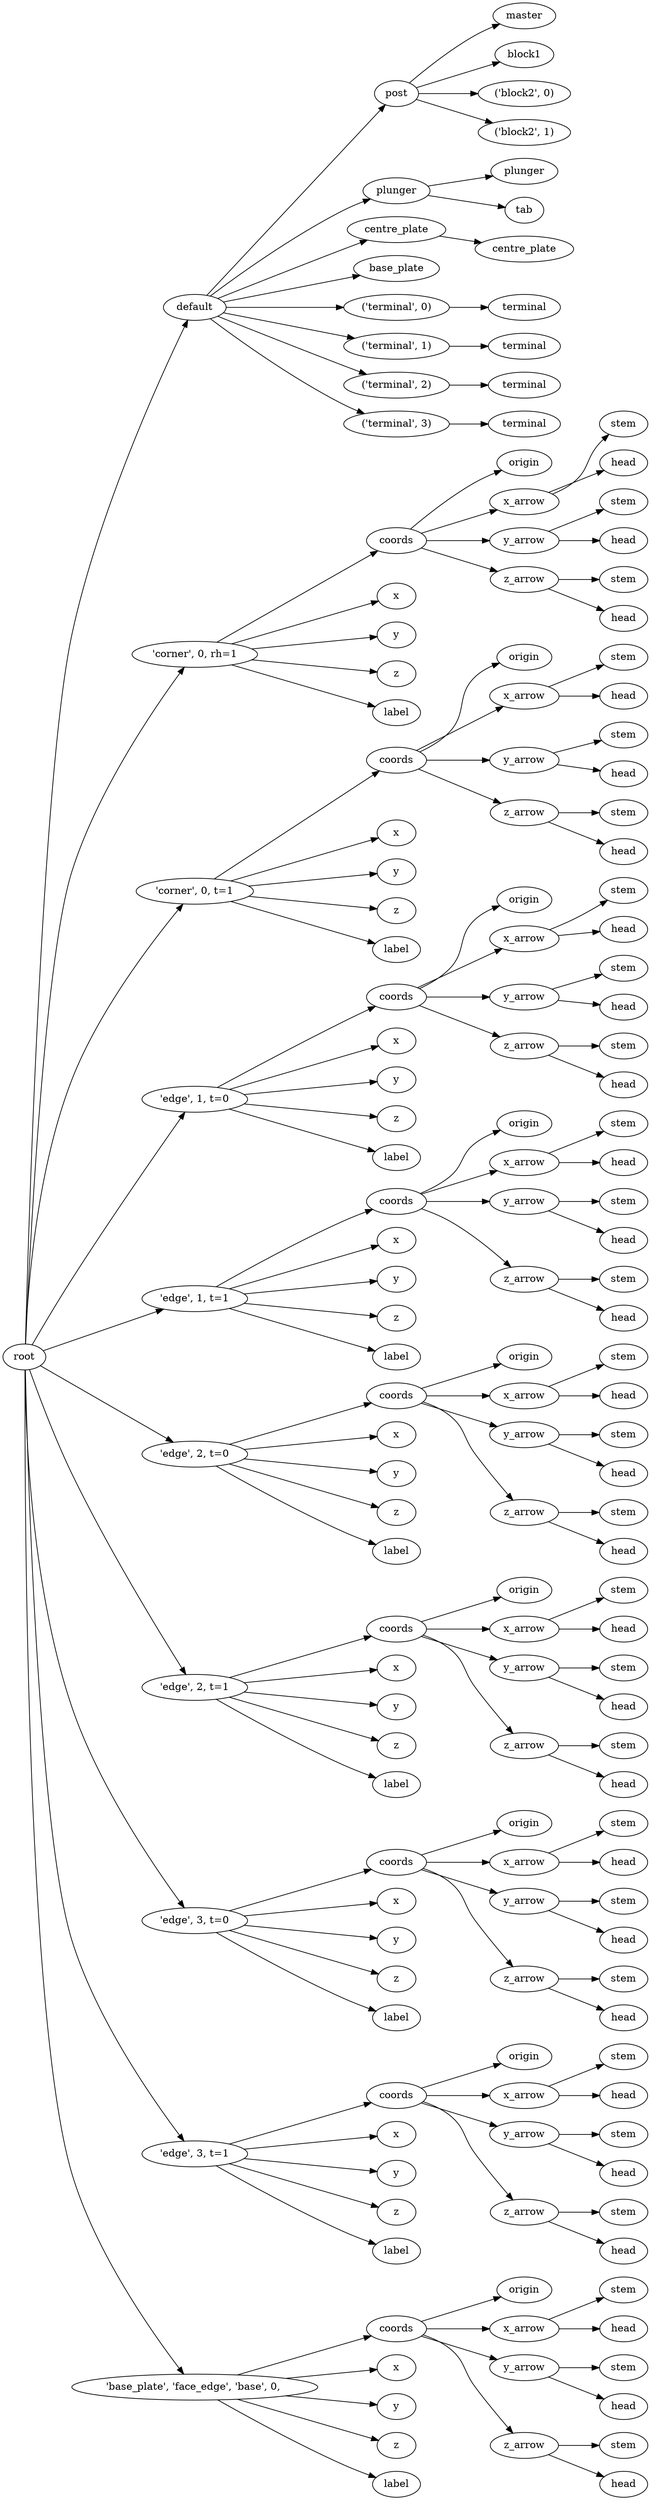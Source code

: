 digraph default {
	graph [rankdir=LR]
	root_65 [label=root href="javascript:s=&quot;\(\)\nNone&quot;; console.log(s); alert(s);"]
	default_66 [label=default href="javascript:s=&quot;\(&#x27;default&#x27;,\)\nTactileEvq&quot;; console.log(s); alert(s);" tooltip=TactileEvq]
	post_67 [label=post href="javascript:s=&quot;\(&#x27;default&#x27;,\ &#x27;post&#x27;\)\nPostOutline&quot;; console.log(s); alert(s);" tooltip=PostOutline]
	master_68 [label=master href="javascript:s=&quot;\(&#x27;default&#x27;,\ &#x27;post&#x27;,\ &#x27;master&#x27;\)\nCylinder&quot;; console.log(s); alert(s);" tooltip=Cylinder]
	block1_69 [label=block1 href="javascript:s=&quot;\(&#x27;default&#x27;,\ &#x27;post&#x27;,\ &#x27;block1&#x27;\)\nBox&quot;; console.log(s); alert(s);" tooltip=Box]
	block2_70 [label="\('block2',\ 0\)" href="javascript:s=&quot;\(&#x27;default&#x27;,\ &#x27;post&#x27;,\ \(&#x27;block2&#x27;,\ 0\)\)\nBox&quot;; console.log(s); alert(s);" tooltip=Box]
	block2_71 [label="\('block2',\ 1\)" href="javascript:s=&quot;\(&#x27;default&#x27;,\ &#x27;post&#x27;,\ \(&#x27;block2&#x27;,\ 1\)\)\nBox&quot;; console.log(s); alert(s);" tooltip=Box]
	plunger_72 [label=plunger href="javascript:s=&quot;\(&#x27;default&#x27;,\ &#x27;plunger&#x27;\)\nPlunger&quot;; console.log(s); alert(s);" tooltip=Plunger]
	plunger_73 [label=plunger href="javascript:s=&quot;\(&#x27;default&#x27;,\ &#x27;plunger&#x27;,\ &#x27;plunger&#x27;\)\nCylinder&quot;; console.log(s); alert(s);" tooltip=Cylinder]
	tab_74 [label=tab href="javascript:s=&quot;\(&#x27;default&#x27;,\ &#x27;plunger&#x27;,\ &#x27;tab&#x27;\)\nBox&quot;; console.log(s); alert(s);" tooltip=Box]
	centre_plate_75 [label=centre_plate href="javascript:s=&quot;\(&#x27;default&#x27;,\ &#x27;centre_plate&#x27;\)\nCentrePlate&quot;; console.log(s); alert(s);" tooltip=CentrePlate]
	centre_plate_76 [label=centre_plate href="javascript:s=&quot;\(&#x27;default&#x27;,\ &#x27;centre_plate&#x27;,\ &#x27;centre_plate&#x27;\)\nLinearExtrude&quot;; console.log(s); alert(s);" tooltip=LinearExtrude]
	base_plate_77 [label=base_plate href="javascript:s=&quot;\(&#x27;default&#x27;,\ &#x27;base_plate&#x27;\)\nBox&quot;; console.log(s); alert(s);" tooltip=Box]
	terminal_78 [label="\('terminal',\ 0\)" href="javascript:s=&quot;\(&#x27;default&#x27;,\ \(&#x27;terminal&#x27;,\ 0\)\)\nEvqTerminal&quot;; console.log(s); alert(s);" tooltip=EvqTerminal]
	terminal_79 [label=terminal href="javascript:s=&quot;\(&#x27;default&#x27;,\ \(&#x27;terminal&#x27;,\ 0\),\ &#x27;terminal&#x27;\)\nBox&quot;; console.log(s); alert(s);" tooltip=Box]
	terminal_80 [label="\('terminal',\ 1\)" href="javascript:s=&quot;\(&#x27;default&#x27;,\ \(&#x27;terminal&#x27;,\ 1\)\)\nEvqTerminal&quot;; console.log(s); alert(s);" tooltip=EvqTerminal]
	terminal_81 [label=terminal href="javascript:s=&quot;\(&#x27;default&#x27;,\ \(&#x27;terminal&#x27;,\ 1\),\ &#x27;terminal&#x27;\)\nBox&quot;; console.log(s); alert(s);" tooltip=Box]
	terminal_82 [label="\('terminal',\ 2\)" href="javascript:s=&quot;\(&#x27;default&#x27;,\ \(&#x27;terminal&#x27;,\ 2\)\)\nEvqTerminal&quot;; console.log(s); alert(s);" tooltip=EvqTerminal]
	terminal_83 [label=terminal href="javascript:s=&quot;\(&#x27;default&#x27;,\ \(&#x27;terminal&#x27;,\ 2\),\ &#x27;terminal&#x27;\)\nBox&quot;; console.log(s); alert(s);" tooltip=Box]
	terminal_84 [label="\('terminal',\ 3\)" href="javascript:s=&quot;\(&#x27;default&#x27;,\ \(&#x27;terminal&#x27;,\ 3\)\)\nEvqTerminal&quot;; console.log(s); alert(s);" tooltip=EvqTerminal]
	terminal_85 [label=terminal href="javascript:s=&quot;\(&#x27;default&#x27;,\ \(&#x27;terminal&#x27;,\ 3\),\ &#x27;terminal&#x27;\)\nBox&quot;; console.log(s); alert(s);" tooltip=Box]
	86 [label="'corner',\ 0,\ rh=1" href="javascript:s=&quot;\(&quot;&#x27;corner&#x27;,\ 0,\ rh=1&quot;,\)\nAnnotatedCoordinates&quot;; console.log(s); alert(s);" tooltip=AnnotatedCoordinates]
	coords_87 [label=coords href="javascript:s=&quot;\(&quot;&#x27;corner&#x27;,\ 0,\ rh=1&quot;,\ &#x27;coords&#x27;\)\nCoordinates&quot;; console.log(s); alert(s);" tooltip=Coordinates]
	origin_88 [label=origin href="javascript:s=&quot;\(&quot;&#x27;corner&#x27;,\ 0,\ rh=1&quot;,\ &#x27;coords&#x27;,\ &#x27;origin&#x27;\)\nCoordinatesCage&quot;; console.log(s); alert(s);" tooltip=CoordinatesCage]
	x_arrow_89 [label=x_arrow href="javascript:s=&quot;\(&quot;&#x27;corner&#x27;,\ 0,\ rh=1&quot;,\ &#x27;coords&#x27;,\ &#x27;x_arrow&#x27;\)\nArrow&quot;; console.log(s); alert(s);" tooltip=Arrow]
	stem_90 [label=stem href="javascript:s=&quot;\(&quot;&#x27;corner&#x27;,\ 0,\ rh=1&quot;,\ &#x27;coords&#x27;,\ &#x27;x_arrow&#x27;,\ &#x27;stem&#x27;\)\nCone&quot;; console.log(s); alert(s);" tooltip=Cone]
	head_91 [label=head href="javascript:s=&quot;\(&quot;&#x27;corner&#x27;,\ 0,\ rh=1&quot;,\ &#x27;coords&#x27;,\ &#x27;x_arrow&#x27;,\ &#x27;head&#x27;\)\nCone&quot;; console.log(s); alert(s);" tooltip=Cone]
	y_arrow_92 [label=y_arrow href="javascript:s=&quot;\(&quot;&#x27;corner&#x27;,\ 0,\ rh=1&quot;,\ &#x27;coords&#x27;,\ &#x27;y_arrow&#x27;\)\nArrow&quot;; console.log(s); alert(s);" tooltip=Arrow]
	stem_93 [label=stem href="javascript:s=&quot;\(&quot;&#x27;corner&#x27;,\ 0,\ rh=1&quot;,\ &#x27;coords&#x27;,\ &#x27;y_arrow&#x27;,\ &#x27;stem&#x27;\)\nCone&quot;; console.log(s); alert(s);" tooltip=Cone]
	head_94 [label=head href="javascript:s=&quot;\(&quot;&#x27;corner&#x27;,\ 0,\ rh=1&quot;,\ &#x27;coords&#x27;,\ &#x27;y_arrow&#x27;,\ &#x27;head&#x27;\)\nCone&quot;; console.log(s); alert(s);" tooltip=Cone]
	z_arrow_95 [label=z_arrow href="javascript:s=&quot;\(&quot;&#x27;corner&#x27;,\ 0,\ rh=1&quot;,\ &#x27;coords&#x27;,\ &#x27;z_arrow&#x27;\)\nArrow&quot;; console.log(s); alert(s);" tooltip=Arrow]
	stem_96 [label=stem href="javascript:s=&quot;\(&quot;&#x27;corner&#x27;,\ 0,\ rh=1&quot;,\ &#x27;coords&#x27;,\ &#x27;z_arrow&#x27;,\ &#x27;stem&#x27;\)\nCone&quot;; console.log(s); alert(s);" tooltip=Cone]
	head_97 [label=head href="javascript:s=&quot;\(&quot;&#x27;corner&#x27;,\ 0,\ rh=1&quot;,\ &#x27;coords&#x27;,\ &#x27;z_arrow&#x27;,\ &#x27;head&#x27;\)\nCone&quot;; console.log(s); alert(s);" tooltip=Cone]
	x_98 [label=x href="javascript:s=&quot;\(&quot;&#x27;corner&#x27;,\ 0,\ rh=1&quot;,\ &#x27;x&#x27;\)\nText&quot;; console.log(s); alert(s);" tooltip=Text]
	y_99 [label=y href="javascript:s=&quot;\(&quot;&#x27;corner&#x27;,\ 0,\ rh=1&quot;,\ &#x27;y&#x27;\)\nText&quot;; console.log(s); alert(s);" tooltip=Text]
	z_100 [label=z href="javascript:s=&quot;\(&quot;&#x27;corner&#x27;,\ 0,\ rh=1&quot;,\ &#x27;z&#x27;\)\nText&quot;; console.log(s); alert(s);" tooltip=Text]
	label_101 [label=label href="javascript:s=&quot;\(&quot;&#x27;corner&#x27;,\ 0,\ rh=1&quot;,\ &#x27;label&#x27;\)\nText&quot;; console.log(s); alert(s);" tooltip=Text]
	102 [label="'corner',\ 0,\ t=1" href="javascript:s=&quot;\(&quot;&#x27;corner&#x27;,\ 0,\ t=1&quot;,\)\nAnnotatedCoordinates&quot;; console.log(s); alert(s);" tooltip=AnnotatedCoordinates]
	coords_103 [label=coords href="javascript:s=&quot;\(&quot;&#x27;corner&#x27;,\ 0,\ t=1&quot;,\ &#x27;coords&#x27;\)\nCoordinates&quot;; console.log(s); alert(s);" tooltip=Coordinates]
	origin_104 [label=origin href="javascript:s=&quot;\(&quot;&#x27;corner&#x27;,\ 0,\ t=1&quot;,\ &#x27;coords&#x27;,\ &#x27;origin&#x27;\)\nCoordinatesCage&quot;; console.log(s); alert(s);" tooltip=CoordinatesCage]
	x_arrow_105 [label=x_arrow href="javascript:s=&quot;\(&quot;&#x27;corner&#x27;,\ 0,\ t=1&quot;,\ &#x27;coords&#x27;,\ &#x27;x_arrow&#x27;\)\nArrow&quot;; console.log(s); alert(s);" tooltip=Arrow]
	stem_106 [label=stem href="javascript:s=&quot;\(&quot;&#x27;corner&#x27;,\ 0,\ t=1&quot;,\ &#x27;coords&#x27;,\ &#x27;x_arrow&#x27;,\ &#x27;stem&#x27;\)\nCone&quot;; console.log(s); alert(s);" tooltip=Cone]
	head_107 [label=head href="javascript:s=&quot;\(&quot;&#x27;corner&#x27;,\ 0,\ t=1&quot;,\ &#x27;coords&#x27;,\ &#x27;x_arrow&#x27;,\ &#x27;head&#x27;\)\nCone&quot;; console.log(s); alert(s);" tooltip=Cone]
	y_arrow_108 [label=y_arrow href="javascript:s=&quot;\(&quot;&#x27;corner&#x27;,\ 0,\ t=1&quot;,\ &#x27;coords&#x27;,\ &#x27;y_arrow&#x27;\)\nArrow&quot;; console.log(s); alert(s);" tooltip=Arrow]
	stem_109 [label=stem href="javascript:s=&quot;\(&quot;&#x27;corner&#x27;,\ 0,\ t=1&quot;,\ &#x27;coords&#x27;,\ &#x27;y_arrow&#x27;,\ &#x27;stem&#x27;\)\nCone&quot;; console.log(s); alert(s);" tooltip=Cone]
	head_110 [label=head href="javascript:s=&quot;\(&quot;&#x27;corner&#x27;,\ 0,\ t=1&quot;,\ &#x27;coords&#x27;,\ &#x27;y_arrow&#x27;,\ &#x27;head&#x27;\)\nCone&quot;; console.log(s); alert(s);" tooltip=Cone]
	z_arrow_111 [label=z_arrow href="javascript:s=&quot;\(&quot;&#x27;corner&#x27;,\ 0,\ t=1&quot;,\ &#x27;coords&#x27;,\ &#x27;z_arrow&#x27;\)\nArrow&quot;; console.log(s); alert(s);" tooltip=Arrow]
	stem_112 [label=stem href="javascript:s=&quot;\(&quot;&#x27;corner&#x27;,\ 0,\ t=1&quot;,\ &#x27;coords&#x27;,\ &#x27;z_arrow&#x27;,\ &#x27;stem&#x27;\)\nCone&quot;; console.log(s); alert(s);" tooltip=Cone]
	head_113 [label=head href="javascript:s=&quot;\(&quot;&#x27;corner&#x27;,\ 0,\ t=1&quot;,\ &#x27;coords&#x27;,\ &#x27;z_arrow&#x27;,\ &#x27;head&#x27;\)\nCone&quot;; console.log(s); alert(s);" tooltip=Cone]
	x_114 [label=x href="javascript:s=&quot;\(&quot;&#x27;corner&#x27;,\ 0,\ t=1&quot;,\ &#x27;x&#x27;\)\nText&quot;; console.log(s); alert(s);" tooltip=Text]
	y_115 [label=y href="javascript:s=&quot;\(&quot;&#x27;corner&#x27;,\ 0,\ t=1&quot;,\ &#x27;y&#x27;\)\nText&quot;; console.log(s); alert(s);" tooltip=Text]
	z_116 [label=z href="javascript:s=&quot;\(&quot;&#x27;corner&#x27;,\ 0,\ t=1&quot;,\ &#x27;z&#x27;\)\nText&quot;; console.log(s); alert(s);" tooltip=Text]
	label_117 [label=label href="javascript:s=&quot;\(&quot;&#x27;corner&#x27;,\ 0,\ t=1&quot;,\ &#x27;label&#x27;\)\nText&quot;; console.log(s); alert(s);" tooltip=Text]
	118 [label="'edge',\ 1,\ t=0" href="javascript:s=&quot;\(&quot;&#x27;edge&#x27;,\ 1,\ t=0&quot;,\)\nAnnotatedCoordinates&quot;; console.log(s); alert(s);" tooltip=AnnotatedCoordinates]
	coords_119 [label=coords href="javascript:s=&quot;\(&quot;&#x27;edge&#x27;,\ 1,\ t=0&quot;,\ &#x27;coords&#x27;\)\nCoordinates&quot;; console.log(s); alert(s);" tooltip=Coordinates]
	origin_120 [label=origin href="javascript:s=&quot;\(&quot;&#x27;edge&#x27;,\ 1,\ t=0&quot;,\ &#x27;coords&#x27;,\ &#x27;origin&#x27;\)\nCoordinatesCage&quot;; console.log(s); alert(s);" tooltip=CoordinatesCage]
	x_arrow_121 [label=x_arrow href="javascript:s=&quot;\(&quot;&#x27;edge&#x27;,\ 1,\ t=0&quot;,\ &#x27;coords&#x27;,\ &#x27;x_arrow&#x27;\)\nArrow&quot;; console.log(s); alert(s);" tooltip=Arrow]
	stem_122 [label=stem href="javascript:s=&quot;\(&quot;&#x27;edge&#x27;,\ 1,\ t=0&quot;,\ &#x27;coords&#x27;,\ &#x27;x_arrow&#x27;,\ &#x27;stem&#x27;\)\nCone&quot;; console.log(s); alert(s);" tooltip=Cone]
	head_123 [label=head href="javascript:s=&quot;\(&quot;&#x27;edge&#x27;,\ 1,\ t=0&quot;,\ &#x27;coords&#x27;,\ &#x27;x_arrow&#x27;,\ &#x27;head&#x27;\)\nCone&quot;; console.log(s); alert(s);" tooltip=Cone]
	y_arrow_124 [label=y_arrow href="javascript:s=&quot;\(&quot;&#x27;edge&#x27;,\ 1,\ t=0&quot;,\ &#x27;coords&#x27;,\ &#x27;y_arrow&#x27;\)\nArrow&quot;; console.log(s); alert(s);" tooltip=Arrow]
	stem_125 [label=stem href="javascript:s=&quot;\(&quot;&#x27;edge&#x27;,\ 1,\ t=0&quot;,\ &#x27;coords&#x27;,\ &#x27;y_arrow&#x27;,\ &#x27;stem&#x27;\)\nCone&quot;; console.log(s); alert(s);" tooltip=Cone]
	head_126 [label=head href="javascript:s=&quot;\(&quot;&#x27;edge&#x27;,\ 1,\ t=0&quot;,\ &#x27;coords&#x27;,\ &#x27;y_arrow&#x27;,\ &#x27;head&#x27;\)\nCone&quot;; console.log(s); alert(s);" tooltip=Cone]
	z_arrow_127 [label=z_arrow href="javascript:s=&quot;\(&quot;&#x27;edge&#x27;,\ 1,\ t=0&quot;,\ &#x27;coords&#x27;,\ &#x27;z_arrow&#x27;\)\nArrow&quot;; console.log(s); alert(s);" tooltip=Arrow]
	stem_128 [label=stem href="javascript:s=&quot;\(&quot;&#x27;edge&#x27;,\ 1,\ t=0&quot;,\ &#x27;coords&#x27;,\ &#x27;z_arrow&#x27;,\ &#x27;stem&#x27;\)\nCone&quot;; console.log(s); alert(s);" tooltip=Cone]
	head_129 [label=head href="javascript:s=&quot;\(&quot;&#x27;edge&#x27;,\ 1,\ t=0&quot;,\ &#x27;coords&#x27;,\ &#x27;z_arrow&#x27;,\ &#x27;head&#x27;\)\nCone&quot;; console.log(s); alert(s);" tooltip=Cone]
	x_130 [label=x href="javascript:s=&quot;\(&quot;&#x27;edge&#x27;,\ 1,\ t=0&quot;,\ &#x27;x&#x27;\)\nText&quot;; console.log(s); alert(s);" tooltip=Text]
	y_131 [label=y href="javascript:s=&quot;\(&quot;&#x27;edge&#x27;,\ 1,\ t=0&quot;,\ &#x27;y&#x27;\)\nText&quot;; console.log(s); alert(s);" tooltip=Text]
	z_132 [label=z href="javascript:s=&quot;\(&quot;&#x27;edge&#x27;,\ 1,\ t=0&quot;,\ &#x27;z&#x27;\)\nText&quot;; console.log(s); alert(s);" tooltip=Text]
	label_133 [label=label href="javascript:s=&quot;\(&quot;&#x27;edge&#x27;,\ 1,\ t=0&quot;,\ &#x27;label&#x27;\)\nText&quot;; console.log(s); alert(s);" tooltip=Text]
	134 [label="'edge',\ 1,\ t=1" href="javascript:s=&quot;\(&quot;&#x27;edge&#x27;,\ 1,\ t=1&quot;,\)\nAnnotatedCoordinates&quot;; console.log(s); alert(s);" tooltip=AnnotatedCoordinates]
	coords_135 [label=coords href="javascript:s=&quot;\(&quot;&#x27;edge&#x27;,\ 1,\ t=1&quot;,\ &#x27;coords&#x27;\)\nCoordinates&quot;; console.log(s); alert(s);" tooltip=Coordinates]
	origin_136 [label=origin href="javascript:s=&quot;\(&quot;&#x27;edge&#x27;,\ 1,\ t=1&quot;,\ &#x27;coords&#x27;,\ &#x27;origin&#x27;\)\nCoordinatesCage&quot;; console.log(s); alert(s);" tooltip=CoordinatesCage]
	x_arrow_137 [label=x_arrow href="javascript:s=&quot;\(&quot;&#x27;edge&#x27;,\ 1,\ t=1&quot;,\ &#x27;coords&#x27;,\ &#x27;x_arrow&#x27;\)\nArrow&quot;; console.log(s); alert(s);" tooltip=Arrow]
	stem_138 [label=stem href="javascript:s=&quot;\(&quot;&#x27;edge&#x27;,\ 1,\ t=1&quot;,\ &#x27;coords&#x27;,\ &#x27;x_arrow&#x27;,\ &#x27;stem&#x27;\)\nCone&quot;; console.log(s); alert(s);" tooltip=Cone]
	head_139 [label=head href="javascript:s=&quot;\(&quot;&#x27;edge&#x27;,\ 1,\ t=1&quot;,\ &#x27;coords&#x27;,\ &#x27;x_arrow&#x27;,\ &#x27;head&#x27;\)\nCone&quot;; console.log(s); alert(s);" tooltip=Cone]
	y_arrow_140 [label=y_arrow href="javascript:s=&quot;\(&quot;&#x27;edge&#x27;,\ 1,\ t=1&quot;,\ &#x27;coords&#x27;,\ &#x27;y_arrow&#x27;\)\nArrow&quot;; console.log(s); alert(s);" tooltip=Arrow]
	stem_141 [label=stem href="javascript:s=&quot;\(&quot;&#x27;edge&#x27;,\ 1,\ t=1&quot;,\ &#x27;coords&#x27;,\ &#x27;y_arrow&#x27;,\ &#x27;stem&#x27;\)\nCone&quot;; console.log(s); alert(s);" tooltip=Cone]
	head_142 [label=head href="javascript:s=&quot;\(&quot;&#x27;edge&#x27;,\ 1,\ t=1&quot;,\ &#x27;coords&#x27;,\ &#x27;y_arrow&#x27;,\ &#x27;head&#x27;\)\nCone&quot;; console.log(s); alert(s);" tooltip=Cone]
	z_arrow_143 [label=z_arrow href="javascript:s=&quot;\(&quot;&#x27;edge&#x27;,\ 1,\ t=1&quot;,\ &#x27;coords&#x27;,\ &#x27;z_arrow&#x27;\)\nArrow&quot;; console.log(s); alert(s);" tooltip=Arrow]
	stem_144 [label=stem href="javascript:s=&quot;\(&quot;&#x27;edge&#x27;,\ 1,\ t=1&quot;,\ &#x27;coords&#x27;,\ &#x27;z_arrow&#x27;,\ &#x27;stem&#x27;\)\nCone&quot;; console.log(s); alert(s);" tooltip=Cone]
	head_145 [label=head href="javascript:s=&quot;\(&quot;&#x27;edge&#x27;,\ 1,\ t=1&quot;,\ &#x27;coords&#x27;,\ &#x27;z_arrow&#x27;,\ &#x27;head&#x27;\)\nCone&quot;; console.log(s); alert(s);" tooltip=Cone]
	x_146 [label=x href="javascript:s=&quot;\(&quot;&#x27;edge&#x27;,\ 1,\ t=1&quot;,\ &#x27;x&#x27;\)\nText&quot;; console.log(s); alert(s);" tooltip=Text]
	y_147 [label=y href="javascript:s=&quot;\(&quot;&#x27;edge&#x27;,\ 1,\ t=1&quot;,\ &#x27;y&#x27;\)\nText&quot;; console.log(s); alert(s);" tooltip=Text]
	z_148 [label=z href="javascript:s=&quot;\(&quot;&#x27;edge&#x27;,\ 1,\ t=1&quot;,\ &#x27;z&#x27;\)\nText&quot;; console.log(s); alert(s);" tooltip=Text]
	label_149 [label=label href="javascript:s=&quot;\(&quot;&#x27;edge&#x27;,\ 1,\ t=1&quot;,\ &#x27;label&#x27;\)\nText&quot;; console.log(s); alert(s);" tooltip=Text]
	150 [label="'edge',\ 2,\ t=0" href="javascript:s=&quot;\(&quot;&#x27;edge&#x27;,\ 2,\ t=0&quot;,\)\nAnnotatedCoordinates&quot;; console.log(s); alert(s);" tooltip=AnnotatedCoordinates]
	coords_151 [label=coords href="javascript:s=&quot;\(&quot;&#x27;edge&#x27;,\ 2,\ t=0&quot;,\ &#x27;coords&#x27;\)\nCoordinates&quot;; console.log(s); alert(s);" tooltip=Coordinates]
	origin_152 [label=origin href="javascript:s=&quot;\(&quot;&#x27;edge&#x27;,\ 2,\ t=0&quot;,\ &#x27;coords&#x27;,\ &#x27;origin&#x27;\)\nCoordinatesCage&quot;; console.log(s); alert(s);" tooltip=CoordinatesCage]
	x_arrow_153 [label=x_arrow href="javascript:s=&quot;\(&quot;&#x27;edge&#x27;,\ 2,\ t=0&quot;,\ &#x27;coords&#x27;,\ &#x27;x_arrow&#x27;\)\nArrow&quot;; console.log(s); alert(s);" tooltip=Arrow]
	stem_154 [label=stem href="javascript:s=&quot;\(&quot;&#x27;edge&#x27;,\ 2,\ t=0&quot;,\ &#x27;coords&#x27;,\ &#x27;x_arrow&#x27;,\ &#x27;stem&#x27;\)\nCone&quot;; console.log(s); alert(s);" tooltip=Cone]
	head_155 [label=head href="javascript:s=&quot;\(&quot;&#x27;edge&#x27;,\ 2,\ t=0&quot;,\ &#x27;coords&#x27;,\ &#x27;x_arrow&#x27;,\ &#x27;head&#x27;\)\nCone&quot;; console.log(s); alert(s);" tooltip=Cone]
	y_arrow_156 [label=y_arrow href="javascript:s=&quot;\(&quot;&#x27;edge&#x27;,\ 2,\ t=0&quot;,\ &#x27;coords&#x27;,\ &#x27;y_arrow&#x27;\)\nArrow&quot;; console.log(s); alert(s);" tooltip=Arrow]
	stem_157 [label=stem href="javascript:s=&quot;\(&quot;&#x27;edge&#x27;,\ 2,\ t=0&quot;,\ &#x27;coords&#x27;,\ &#x27;y_arrow&#x27;,\ &#x27;stem&#x27;\)\nCone&quot;; console.log(s); alert(s);" tooltip=Cone]
	head_158 [label=head href="javascript:s=&quot;\(&quot;&#x27;edge&#x27;,\ 2,\ t=0&quot;,\ &#x27;coords&#x27;,\ &#x27;y_arrow&#x27;,\ &#x27;head&#x27;\)\nCone&quot;; console.log(s); alert(s);" tooltip=Cone]
	z_arrow_159 [label=z_arrow href="javascript:s=&quot;\(&quot;&#x27;edge&#x27;,\ 2,\ t=0&quot;,\ &#x27;coords&#x27;,\ &#x27;z_arrow&#x27;\)\nArrow&quot;; console.log(s); alert(s);" tooltip=Arrow]
	stem_160 [label=stem href="javascript:s=&quot;\(&quot;&#x27;edge&#x27;,\ 2,\ t=0&quot;,\ &#x27;coords&#x27;,\ &#x27;z_arrow&#x27;,\ &#x27;stem&#x27;\)\nCone&quot;; console.log(s); alert(s);" tooltip=Cone]
	head_161 [label=head href="javascript:s=&quot;\(&quot;&#x27;edge&#x27;,\ 2,\ t=0&quot;,\ &#x27;coords&#x27;,\ &#x27;z_arrow&#x27;,\ &#x27;head&#x27;\)\nCone&quot;; console.log(s); alert(s);" tooltip=Cone]
	x_162 [label=x href="javascript:s=&quot;\(&quot;&#x27;edge&#x27;,\ 2,\ t=0&quot;,\ &#x27;x&#x27;\)\nText&quot;; console.log(s); alert(s);" tooltip=Text]
	y_163 [label=y href="javascript:s=&quot;\(&quot;&#x27;edge&#x27;,\ 2,\ t=0&quot;,\ &#x27;y&#x27;\)\nText&quot;; console.log(s); alert(s);" tooltip=Text]
	z_164 [label=z href="javascript:s=&quot;\(&quot;&#x27;edge&#x27;,\ 2,\ t=0&quot;,\ &#x27;z&#x27;\)\nText&quot;; console.log(s); alert(s);" tooltip=Text]
	label_165 [label=label href="javascript:s=&quot;\(&quot;&#x27;edge&#x27;,\ 2,\ t=0&quot;,\ &#x27;label&#x27;\)\nText&quot;; console.log(s); alert(s);" tooltip=Text]
	166 [label="'edge',\ 2,\ t=1" href="javascript:s=&quot;\(&quot;&#x27;edge&#x27;,\ 2,\ t=1&quot;,\)\nAnnotatedCoordinates&quot;; console.log(s); alert(s);" tooltip=AnnotatedCoordinates]
	coords_167 [label=coords href="javascript:s=&quot;\(&quot;&#x27;edge&#x27;,\ 2,\ t=1&quot;,\ &#x27;coords&#x27;\)\nCoordinates&quot;; console.log(s); alert(s);" tooltip=Coordinates]
	origin_168 [label=origin href="javascript:s=&quot;\(&quot;&#x27;edge&#x27;,\ 2,\ t=1&quot;,\ &#x27;coords&#x27;,\ &#x27;origin&#x27;\)\nCoordinatesCage&quot;; console.log(s); alert(s);" tooltip=CoordinatesCage]
	x_arrow_169 [label=x_arrow href="javascript:s=&quot;\(&quot;&#x27;edge&#x27;,\ 2,\ t=1&quot;,\ &#x27;coords&#x27;,\ &#x27;x_arrow&#x27;\)\nArrow&quot;; console.log(s); alert(s);" tooltip=Arrow]
	stem_170 [label=stem href="javascript:s=&quot;\(&quot;&#x27;edge&#x27;,\ 2,\ t=1&quot;,\ &#x27;coords&#x27;,\ &#x27;x_arrow&#x27;,\ &#x27;stem&#x27;\)\nCone&quot;; console.log(s); alert(s);" tooltip=Cone]
	head_171 [label=head href="javascript:s=&quot;\(&quot;&#x27;edge&#x27;,\ 2,\ t=1&quot;,\ &#x27;coords&#x27;,\ &#x27;x_arrow&#x27;,\ &#x27;head&#x27;\)\nCone&quot;; console.log(s); alert(s);" tooltip=Cone]
	y_arrow_172 [label=y_arrow href="javascript:s=&quot;\(&quot;&#x27;edge&#x27;,\ 2,\ t=1&quot;,\ &#x27;coords&#x27;,\ &#x27;y_arrow&#x27;\)\nArrow&quot;; console.log(s); alert(s);" tooltip=Arrow]
	stem_173 [label=stem href="javascript:s=&quot;\(&quot;&#x27;edge&#x27;,\ 2,\ t=1&quot;,\ &#x27;coords&#x27;,\ &#x27;y_arrow&#x27;,\ &#x27;stem&#x27;\)\nCone&quot;; console.log(s); alert(s);" tooltip=Cone]
	head_174 [label=head href="javascript:s=&quot;\(&quot;&#x27;edge&#x27;,\ 2,\ t=1&quot;,\ &#x27;coords&#x27;,\ &#x27;y_arrow&#x27;,\ &#x27;head&#x27;\)\nCone&quot;; console.log(s); alert(s);" tooltip=Cone]
	z_arrow_175 [label=z_arrow href="javascript:s=&quot;\(&quot;&#x27;edge&#x27;,\ 2,\ t=1&quot;,\ &#x27;coords&#x27;,\ &#x27;z_arrow&#x27;\)\nArrow&quot;; console.log(s); alert(s);" tooltip=Arrow]
	stem_176 [label=stem href="javascript:s=&quot;\(&quot;&#x27;edge&#x27;,\ 2,\ t=1&quot;,\ &#x27;coords&#x27;,\ &#x27;z_arrow&#x27;,\ &#x27;stem&#x27;\)\nCone&quot;; console.log(s); alert(s);" tooltip=Cone]
	head_177 [label=head href="javascript:s=&quot;\(&quot;&#x27;edge&#x27;,\ 2,\ t=1&quot;,\ &#x27;coords&#x27;,\ &#x27;z_arrow&#x27;,\ &#x27;head&#x27;\)\nCone&quot;; console.log(s); alert(s);" tooltip=Cone]
	x_178 [label=x href="javascript:s=&quot;\(&quot;&#x27;edge&#x27;,\ 2,\ t=1&quot;,\ &#x27;x&#x27;\)\nText&quot;; console.log(s); alert(s);" tooltip=Text]
	y_179 [label=y href="javascript:s=&quot;\(&quot;&#x27;edge&#x27;,\ 2,\ t=1&quot;,\ &#x27;y&#x27;\)\nText&quot;; console.log(s); alert(s);" tooltip=Text]
	z_180 [label=z href="javascript:s=&quot;\(&quot;&#x27;edge&#x27;,\ 2,\ t=1&quot;,\ &#x27;z&#x27;\)\nText&quot;; console.log(s); alert(s);" tooltip=Text]
	label_181 [label=label href="javascript:s=&quot;\(&quot;&#x27;edge&#x27;,\ 2,\ t=1&quot;,\ &#x27;label&#x27;\)\nText&quot;; console.log(s); alert(s);" tooltip=Text]
	182 [label="'edge',\ 3,\ t=0" href="javascript:s=&quot;\(&quot;&#x27;edge&#x27;,\ 3,\ t=0&quot;,\)\nAnnotatedCoordinates&quot;; console.log(s); alert(s);" tooltip=AnnotatedCoordinates]
	coords_183 [label=coords href="javascript:s=&quot;\(&quot;&#x27;edge&#x27;,\ 3,\ t=0&quot;,\ &#x27;coords&#x27;\)\nCoordinates&quot;; console.log(s); alert(s);" tooltip=Coordinates]
	origin_184 [label=origin href="javascript:s=&quot;\(&quot;&#x27;edge&#x27;,\ 3,\ t=0&quot;,\ &#x27;coords&#x27;,\ &#x27;origin&#x27;\)\nCoordinatesCage&quot;; console.log(s); alert(s);" tooltip=CoordinatesCage]
	x_arrow_185 [label=x_arrow href="javascript:s=&quot;\(&quot;&#x27;edge&#x27;,\ 3,\ t=0&quot;,\ &#x27;coords&#x27;,\ &#x27;x_arrow&#x27;\)\nArrow&quot;; console.log(s); alert(s);" tooltip=Arrow]
	stem_186 [label=stem href="javascript:s=&quot;\(&quot;&#x27;edge&#x27;,\ 3,\ t=0&quot;,\ &#x27;coords&#x27;,\ &#x27;x_arrow&#x27;,\ &#x27;stem&#x27;\)\nCone&quot;; console.log(s); alert(s);" tooltip=Cone]
	head_187 [label=head href="javascript:s=&quot;\(&quot;&#x27;edge&#x27;,\ 3,\ t=0&quot;,\ &#x27;coords&#x27;,\ &#x27;x_arrow&#x27;,\ &#x27;head&#x27;\)\nCone&quot;; console.log(s); alert(s);" tooltip=Cone]
	y_arrow_188 [label=y_arrow href="javascript:s=&quot;\(&quot;&#x27;edge&#x27;,\ 3,\ t=0&quot;,\ &#x27;coords&#x27;,\ &#x27;y_arrow&#x27;\)\nArrow&quot;; console.log(s); alert(s);" tooltip=Arrow]
	stem_189 [label=stem href="javascript:s=&quot;\(&quot;&#x27;edge&#x27;,\ 3,\ t=0&quot;,\ &#x27;coords&#x27;,\ &#x27;y_arrow&#x27;,\ &#x27;stem&#x27;\)\nCone&quot;; console.log(s); alert(s);" tooltip=Cone]
	head_190 [label=head href="javascript:s=&quot;\(&quot;&#x27;edge&#x27;,\ 3,\ t=0&quot;,\ &#x27;coords&#x27;,\ &#x27;y_arrow&#x27;,\ &#x27;head&#x27;\)\nCone&quot;; console.log(s); alert(s);" tooltip=Cone]
	z_arrow_191 [label=z_arrow href="javascript:s=&quot;\(&quot;&#x27;edge&#x27;,\ 3,\ t=0&quot;,\ &#x27;coords&#x27;,\ &#x27;z_arrow&#x27;\)\nArrow&quot;; console.log(s); alert(s);" tooltip=Arrow]
	stem_192 [label=stem href="javascript:s=&quot;\(&quot;&#x27;edge&#x27;,\ 3,\ t=0&quot;,\ &#x27;coords&#x27;,\ &#x27;z_arrow&#x27;,\ &#x27;stem&#x27;\)\nCone&quot;; console.log(s); alert(s);" tooltip=Cone]
	head_193 [label=head href="javascript:s=&quot;\(&quot;&#x27;edge&#x27;,\ 3,\ t=0&quot;,\ &#x27;coords&#x27;,\ &#x27;z_arrow&#x27;,\ &#x27;head&#x27;\)\nCone&quot;; console.log(s); alert(s);" tooltip=Cone]
	x_194 [label=x href="javascript:s=&quot;\(&quot;&#x27;edge&#x27;,\ 3,\ t=0&quot;,\ &#x27;x&#x27;\)\nText&quot;; console.log(s); alert(s);" tooltip=Text]
	y_195 [label=y href="javascript:s=&quot;\(&quot;&#x27;edge&#x27;,\ 3,\ t=0&quot;,\ &#x27;y&#x27;\)\nText&quot;; console.log(s); alert(s);" tooltip=Text]
	z_196 [label=z href="javascript:s=&quot;\(&quot;&#x27;edge&#x27;,\ 3,\ t=0&quot;,\ &#x27;z&#x27;\)\nText&quot;; console.log(s); alert(s);" tooltip=Text]
	label_197 [label=label href="javascript:s=&quot;\(&quot;&#x27;edge&#x27;,\ 3,\ t=0&quot;,\ &#x27;label&#x27;\)\nText&quot;; console.log(s); alert(s);" tooltip=Text]
	198 [label="'edge',\ 3,\ t=1" href="javascript:s=&quot;\(&quot;&#x27;edge&#x27;,\ 3,\ t=1&quot;,\)\nAnnotatedCoordinates&quot;; console.log(s); alert(s);" tooltip=AnnotatedCoordinates]
	coords_199 [label=coords href="javascript:s=&quot;\(&quot;&#x27;edge&#x27;,\ 3,\ t=1&quot;,\ &#x27;coords&#x27;\)\nCoordinates&quot;; console.log(s); alert(s);" tooltip=Coordinates]
	origin_200 [label=origin href="javascript:s=&quot;\(&quot;&#x27;edge&#x27;,\ 3,\ t=1&quot;,\ &#x27;coords&#x27;,\ &#x27;origin&#x27;\)\nCoordinatesCage&quot;; console.log(s); alert(s);" tooltip=CoordinatesCage]
	x_arrow_201 [label=x_arrow href="javascript:s=&quot;\(&quot;&#x27;edge&#x27;,\ 3,\ t=1&quot;,\ &#x27;coords&#x27;,\ &#x27;x_arrow&#x27;\)\nArrow&quot;; console.log(s); alert(s);" tooltip=Arrow]
	stem_202 [label=stem href="javascript:s=&quot;\(&quot;&#x27;edge&#x27;,\ 3,\ t=1&quot;,\ &#x27;coords&#x27;,\ &#x27;x_arrow&#x27;,\ &#x27;stem&#x27;\)\nCone&quot;; console.log(s); alert(s);" tooltip=Cone]
	head_203 [label=head href="javascript:s=&quot;\(&quot;&#x27;edge&#x27;,\ 3,\ t=1&quot;,\ &#x27;coords&#x27;,\ &#x27;x_arrow&#x27;,\ &#x27;head&#x27;\)\nCone&quot;; console.log(s); alert(s);" tooltip=Cone]
	y_arrow_204 [label=y_arrow href="javascript:s=&quot;\(&quot;&#x27;edge&#x27;,\ 3,\ t=1&quot;,\ &#x27;coords&#x27;,\ &#x27;y_arrow&#x27;\)\nArrow&quot;; console.log(s); alert(s);" tooltip=Arrow]
	stem_205 [label=stem href="javascript:s=&quot;\(&quot;&#x27;edge&#x27;,\ 3,\ t=1&quot;,\ &#x27;coords&#x27;,\ &#x27;y_arrow&#x27;,\ &#x27;stem&#x27;\)\nCone&quot;; console.log(s); alert(s);" tooltip=Cone]
	head_206 [label=head href="javascript:s=&quot;\(&quot;&#x27;edge&#x27;,\ 3,\ t=1&quot;,\ &#x27;coords&#x27;,\ &#x27;y_arrow&#x27;,\ &#x27;head&#x27;\)\nCone&quot;; console.log(s); alert(s);" tooltip=Cone]
	z_arrow_207 [label=z_arrow href="javascript:s=&quot;\(&quot;&#x27;edge&#x27;,\ 3,\ t=1&quot;,\ &#x27;coords&#x27;,\ &#x27;z_arrow&#x27;\)\nArrow&quot;; console.log(s); alert(s);" tooltip=Arrow]
	stem_208 [label=stem href="javascript:s=&quot;\(&quot;&#x27;edge&#x27;,\ 3,\ t=1&quot;,\ &#x27;coords&#x27;,\ &#x27;z_arrow&#x27;,\ &#x27;stem&#x27;\)\nCone&quot;; console.log(s); alert(s);" tooltip=Cone]
	head_209 [label=head href="javascript:s=&quot;\(&quot;&#x27;edge&#x27;,\ 3,\ t=1&quot;,\ &#x27;coords&#x27;,\ &#x27;z_arrow&#x27;,\ &#x27;head&#x27;\)\nCone&quot;; console.log(s); alert(s);" tooltip=Cone]
	x_210 [label=x href="javascript:s=&quot;\(&quot;&#x27;edge&#x27;,\ 3,\ t=1&quot;,\ &#x27;x&#x27;\)\nText&quot;; console.log(s); alert(s);" tooltip=Text]
	y_211 [label=y href="javascript:s=&quot;\(&quot;&#x27;edge&#x27;,\ 3,\ t=1&quot;,\ &#x27;y&#x27;\)\nText&quot;; console.log(s); alert(s);" tooltip=Text]
	z_212 [label=z href="javascript:s=&quot;\(&quot;&#x27;edge&#x27;,\ 3,\ t=1&quot;,\ &#x27;z&#x27;\)\nText&quot;; console.log(s); alert(s);" tooltip=Text]
	label_213 [label=label href="javascript:s=&quot;\(&quot;&#x27;edge&#x27;,\ 3,\ t=1&quot;,\ &#x27;label&#x27;\)\nText&quot;; console.log(s); alert(s);" tooltip=Text]
	214 [label="'base_plate',\ 'face_edge',\ 'base',\ 0,\ " href="javascript:s=&quot;\(&quot;&#x27;base_plate&#x27;,\ &#x27;face_edge&#x27;,\ &#x27;base&#x27;,\ 0,\ &quot;,\)\nAnnotatedCoordinates&quot;; console.log(s); alert(s);" tooltip=AnnotatedCoordinates]
	coords_215 [label=coords href="javascript:s=&quot;\(&quot;&#x27;base_plate&#x27;,\ &#x27;face_edge&#x27;,\ &#x27;base&#x27;,\ 0,\ &quot;,\ &#x27;coords&#x27;\)\nCoordinates&quot;; console.log(s); alert(s);" tooltip=Coordinates]
	origin_216 [label=origin href="javascript:s=&quot;\(&quot;&#x27;base_plate&#x27;,\ &#x27;face_edge&#x27;,\ &#x27;base&#x27;,\ 0,\ &quot;,\ &#x27;coords&#x27;,\ &#x27;origin&#x27;\)\nCoordinatesCage&quot;; console.log(s); alert(s);" tooltip=CoordinatesCage]
	x_arrow_217 [label=x_arrow href="javascript:s=&quot;\(&quot;&#x27;base_plate&#x27;,\ &#x27;face_edge&#x27;,\ &#x27;base&#x27;,\ 0,\ &quot;,\ &#x27;coords&#x27;,\ &#x27;x_arrow&#x27;\)\nArrow&quot;; console.log(s); alert(s);" tooltip=Arrow]
	stem_218 [label=stem href="javascript:s=&quot;\(&quot;&#x27;base_plate&#x27;,\ &#x27;face_edge&#x27;,\ &#x27;base&#x27;,\ 0,\ &quot;,\ &#x27;coords&#x27;,\ &#x27;x_arrow&#x27;,\ &#x27;stem&#x27;\)\nCone&quot;; console.log(s); alert(s);" tooltip=Cone]
	head_219 [label=head href="javascript:s=&quot;\(&quot;&#x27;base_plate&#x27;,\ &#x27;face_edge&#x27;,\ &#x27;base&#x27;,\ 0,\ &quot;,\ &#x27;coords&#x27;,\ &#x27;x_arrow&#x27;,\ &#x27;head&#x27;\)\nCone&quot;; console.log(s); alert(s);" tooltip=Cone]
	y_arrow_220 [label=y_arrow href="javascript:s=&quot;\(&quot;&#x27;base_plate&#x27;,\ &#x27;face_edge&#x27;,\ &#x27;base&#x27;,\ 0,\ &quot;,\ &#x27;coords&#x27;,\ &#x27;y_arrow&#x27;\)\nArrow&quot;; console.log(s); alert(s);" tooltip=Arrow]
	stem_221 [label=stem href="javascript:s=&quot;\(&quot;&#x27;base_plate&#x27;,\ &#x27;face_edge&#x27;,\ &#x27;base&#x27;,\ 0,\ &quot;,\ &#x27;coords&#x27;,\ &#x27;y_arrow&#x27;,\ &#x27;stem&#x27;\)\nCone&quot;; console.log(s); alert(s);" tooltip=Cone]
	head_222 [label=head href="javascript:s=&quot;\(&quot;&#x27;base_plate&#x27;,\ &#x27;face_edge&#x27;,\ &#x27;base&#x27;,\ 0,\ &quot;,\ &#x27;coords&#x27;,\ &#x27;y_arrow&#x27;,\ &#x27;head&#x27;\)\nCone&quot;; console.log(s); alert(s);" tooltip=Cone]
	z_arrow_223 [label=z_arrow href="javascript:s=&quot;\(&quot;&#x27;base_plate&#x27;,\ &#x27;face_edge&#x27;,\ &#x27;base&#x27;,\ 0,\ &quot;,\ &#x27;coords&#x27;,\ &#x27;z_arrow&#x27;\)\nArrow&quot;; console.log(s); alert(s);" tooltip=Arrow]
	stem_224 [label=stem href="javascript:s=&quot;\(&quot;&#x27;base_plate&#x27;,\ &#x27;face_edge&#x27;,\ &#x27;base&#x27;,\ 0,\ &quot;,\ &#x27;coords&#x27;,\ &#x27;z_arrow&#x27;,\ &#x27;stem&#x27;\)\nCone&quot;; console.log(s); alert(s);" tooltip=Cone]
	head_225 [label=head href="javascript:s=&quot;\(&quot;&#x27;base_plate&#x27;,\ &#x27;face_edge&#x27;,\ &#x27;base&#x27;,\ 0,\ &quot;,\ &#x27;coords&#x27;,\ &#x27;z_arrow&#x27;,\ &#x27;head&#x27;\)\nCone&quot;; console.log(s); alert(s);" tooltip=Cone]
	x_226 [label=x href="javascript:s=&quot;\(&quot;&#x27;base_plate&#x27;,\ &#x27;face_edge&#x27;,\ &#x27;base&#x27;,\ 0,\ &quot;,\ &#x27;x&#x27;\)\nText&quot;; console.log(s); alert(s);" tooltip=Text]
	y_227 [label=y href="javascript:s=&quot;\(&quot;&#x27;base_plate&#x27;,\ &#x27;face_edge&#x27;,\ &#x27;base&#x27;,\ 0,\ &quot;,\ &#x27;y&#x27;\)\nText&quot;; console.log(s); alert(s);" tooltip=Text]
	z_228 [label=z href="javascript:s=&quot;\(&quot;&#x27;base_plate&#x27;,\ &#x27;face_edge&#x27;,\ &#x27;base&#x27;,\ 0,\ &quot;,\ &#x27;z&#x27;\)\nText&quot;; console.log(s); alert(s);" tooltip=Text]
	label_229 [label=label href="javascript:s=&quot;\(&quot;&#x27;base_plate&#x27;,\ &#x27;face_edge&#x27;,\ &#x27;base&#x27;,\ 0,\ &quot;,\ &#x27;label&#x27;\)\nText&quot;; console.log(s); alert(s);" tooltip=Text]
	root_65 -> default_66
	default_66 -> post_67
	post_67 -> master_68
	post_67 -> block1_69
	post_67 -> block2_70
	post_67 -> block2_71
	default_66 -> plunger_72
	plunger_72 -> plunger_73
	plunger_72 -> tab_74
	default_66 -> centre_plate_75
	centre_plate_75 -> centre_plate_76
	default_66 -> base_plate_77
	default_66 -> terminal_78
	terminal_78 -> terminal_79
	default_66 -> terminal_80
	terminal_80 -> terminal_81
	default_66 -> terminal_82
	terminal_82 -> terminal_83
	default_66 -> terminal_84
	terminal_84 -> terminal_85
	root_65 -> 86
	86 -> coords_87
	coords_87 -> origin_88
	coords_87 -> x_arrow_89
	x_arrow_89 -> stem_90
	x_arrow_89 -> head_91
	coords_87 -> y_arrow_92
	y_arrow_92 -> stem_93
	y_arrow_92 -> head_94
	coords_87 -> z_arrow_95
	z_arrow_95 -> stem_96
	z_arrow_95 -> head_97
	86 -> x_98
	86 -> y_99
	86 -> z_100
	86 -> label_101
	root_65 -> 102
	102 -> coords_103
	coords_103 -> origin_104
	coords_103 -> x_arrow_105
	x_arrow_105 -> stem_106
	x_arrow_105 -> head_107
	coords_103 -> y_arrow_108
	y_arrow_108 -> stem_109
	y_arrow_108 -> head_110
	coords_103 -> z_arrow_111
	z_arrow_111 -> stem_112
	z_arrow_111 -> head_113
	102 -> x_114
	102 -> y_115
	102 -> z_116
	102 -> label_117
	root_65 -> 118
	118 -> coords_119
	coords_119 -> origin_120
	coords_119 -> x_arrow_121
	x_arrow_121 -> stem_122
	x_arrow_121 -> head_123
	coords_119 -> y_arrow_124
	y_arrow_124 -> stem_125
	y_arrow_124 -> head_126
	coords_119 -> z_arrow_127
	z_arrow_127 -> stem_128
	z_arrow_127 -> head_129
	118 -> x_130
	118 -> y_131
	118 -> z_132
	118 -> label_133
	root_65 -> 134
	134 -> coords_135
	coords_135 -> origin_136
	coords_135 -> x_arrow_137
	x_arrow_137 -> stem_138
	x_arrow_137 -> head_139
	coords_135 -> y_arrow_140
	y_arrow_140 -> stem_141
	y_arrow_140 -> head_142
	coords_135 -> z_arrow_143
	z_arrow_143 -> stem_144
	z_arrow_143 -> head_145
	134 -> x_146
	134 -> y_147
	134 -> z_148
	134 -> label_149
	root_65 -> 150
	150 -> coords_151
	coords_151 -> origin_152
	coords_151 -> x_arrow_153
	x_arrow_153 -> stem_154
	x_arrow_153 -> head_155
	coords_151 -> y_arrow_156
	y_arrow_156 -> stem_157
	y_arrow_156 -> head_158
	coords_151 -> z_arrow_159
	z_arrow_159 -> stem_160
	z_arrow_159 -> head_161
	150 -> x_162
	150 -> y_163
	150 -> z_164
	150 -> label_165
	root_65 -> 166
	166 -> coords_167
	coords_167 -> origin_168
	coords_167 -> x_arrow_169
	x_arrow_169 -> stem_170
	x_arrow_169 -> head_171
	coords_167 -> y_arrow_172
	y_arrow_172 -> stem_173
	y_arrow_172 -> head_174
	coords_167 -> z_arrow_175
	z_arrow_175 -> stem_176
	z_arrow_175 -> head_177
	166 -> x_178
	166 -> y_179
	166 -> z_180
	166 -> label_181
	root_65 -> 182
	182 -> coords_183
	coords_183 -> origin_184
	coords_183 -> x_arrow_185
	x_arrow_185 -> stem_186
	x_arrow_185 -> head_187
	coords_183 -> y_arrow_188
	y_arrow_188 -> stem_189
	y_arrow_188 -> head_190
	coords_183 -> z_arrow_191
	z_arrow_191 -> stem_192
	z_arrow_191 -> head_193
	182 -> x_194
	182 -> y_195
	182 -> z_196
	182 -> label_197
	root_65 -> 198
	198 -> coords_199
	coords_199 -> origin_200
	coords_199 -> x_arrow_201
	x_arrow_201 -> stem_202
	x_arrow_201 -> head_203
	coords_199 -> y_arrow_204
	y_arrow_204 -> stem_205
	y_arrow_204 -> head_206
	coords_199 -> z_arrow_207
	z_arrow_207 -> stem_208
	z_arrow_207 -> head_209
	198 -> x_210
	198 -> y_211
	198 -> z_212
	198 -> label_213
	root_65 -> 214
	214 -> coords_215
	coords_215 -> origin_216
	coords_215 -> x_arrow_217
	x_arrow_217 -> stem_218
	x_arrow_217 -> head_219
	coords_215 -> y_arrow_220
	y_arrow_220 -> stem_221
	y_arrow_220 -> head_222
	coords_215 -> z_arrow_223
	z_arrow_223 -> stem_224
	z_arrow_223 -> head_225
	214 -> x_226
	214 -> y_227
	214 -> z_228
	214 -> label_229
}
